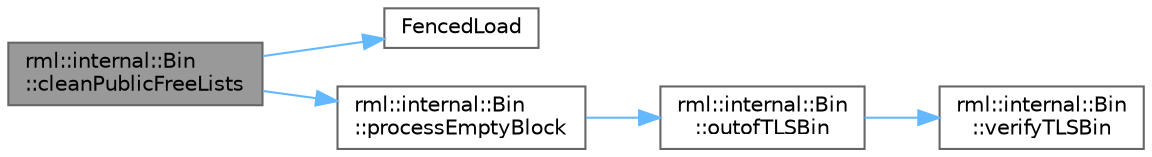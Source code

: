 digraph "rml::internal::Bin::cleanPublicFreeLists"
{
 // LATEX_PDF_SIZE
  bgcolor="transparent";
  edge [fontname=Helvetica,fontsize=10,labelfontname=Helvetica,labelfontsize=10];
  node [fontname=Helvetica,fontsize=10,shape=box,height=0.2,width=0.4];
  rankdir="LR";
  Node1 [id="Node000001",label="rml::internal::Bin\l::cleanPublicFreeLists",height=0.2,width=0.4,color="gray40", fillcolor="grey60", style="filled", fontcolor="black",tooltip=" "];
  Node1 -> Node2 [id="edge1_Node000001_Node000002",color="steelblue1",style="solid",tooltip=" "];
  Node2 [id="Node000002",label="FencedLoad",height=0.2,width=0.4,color="grey40", fillcolor="white", style="filled",URL="$_synchronize_8h.html#a0792980ea26344eaf2fc0a4112b5d848",tooltip=" "];
  Node1 -> Node3 [id="edge2_Node000001_Node000003",color="steelblue1",style="solid",tooltip=" "];
  Node3 [id="Node000003",label="rml::internal::Bin\l::processEmptyBlock",height=0.2,width=0.4,color="grey40", fillcolor="white", style="filled",URL="$classrml_1_1internal_1_1_bin.html#a0c2e5eadb3e68467ee5635ab367abd46",tooltip=" "];
  Node3 -> Node4 [id="edge3_Node000003_Node000004",color="steelblue1",style="solid",tooltip=" "];
  Node4 [id="Node000004",label="rml::internal::Bin\l::outofTLSBin",height=0.2,width=0.4,color="grey40", fillcolor="white", style="filled",URL="$classrml_1_1internal_1_1_bin.html#adb853b6ddddbdbaff1ce9fbdbd560f40",tooltip=" "];
  Node4 -> Node5 [id="edge4_Node000004_Node000005",color="steelblue1",style="solid",tooltip=" "];
  Node5 [id="Node000005",label="rml::internal::Bin\l::verifyTLSBin",height=0.2,width=0.4,color="grey40", fillcolor="white", style="filled",URL="$classrml_1_1internal_1_1_bin.html#a1ec1f87fab1f4e4f36bb401ce5c4bb87",tooltip=" "];
}
